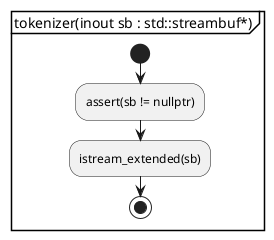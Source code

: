 @startuml tokenizer
partition "tokenizer(inout sb : std::streambuf*)" {
start
	:assert(sb != nullptr);
	:istream_extended(sb);
stop
}
@enduml

@startuml no_token
partition "no_token()" {
start
	:ignore_if_present(any_whitespace_characters | comment);

	:before_no_token_pos = tell();
	if (take_token().has_value()) then (y)
		:seek(before_no_token_pos);
		:return false;
		stop
	else
		:seek(before_no_token_pos);
		:return true;
		stop
	endif
' stop
}
@enduml

@startuml attempt_token
partition "attempt_token(in attempt_token : string_view)" {
start
	:ignore_if_present(any_whitespace_characters | comment);

	:before_take_token_pos = tell();
	if (attempt_token == take_token()) then (y)
		:return true;
		stop
	else
		:seek(before_take_token_pos);
		:return false;
		stop
	endif
'stop
}
@enduml

@startuml promise_token
partition "promise_token(in promise_token_list : initializer_list<string_view>)" {
start
	:ignore_if_present(any_whitespace_characters | comment);

	while (attempt_token in promise_token_list) is (y)
		if (attempt_token(attempt_token)) then (y)
			stop
		endif
	endwhile

	:throw promise_token_failed{tell(), {promise_token_list.begin(), promise_token_list.end()}};
stop
}
@enduml

@startuml take_token
partition "take_token()" {
start
	' HACK: 同じ位置で take_token を呼び出した時に再解析するのではなく、
	'  メモ化しておくことで多少最適化になるかも？
	'  本当に速くなるかどうかは知らない。要検証
	:ignore_if_present(any_whitespace_characters | comment);
	if (eof()) then (y)
		:return nullopt;
		stop
	endif

	' delimiter token
	if (attempt("<<")) then (y)
		:return pdftoken(delimiter_token, "<<");
		stop
	endif
	if (attempt(">>")) then (y)
		:return pdftoken(delimiter_token, ">>");
		stop
	endif

	' % はあり得ない
	if (is_delimiter(peek().value())) then (y)
		:++*this;
		:return pdftoken(delimiter_token, 先読みした文字);
	endif

	' regular token
	:regular_characters : std::string;
	while (peek().has_value() && is_regular(peek().value())) then (y)
		:++*this;
		:regular_characters.push_back(先読みした文字);
	endwhile
	
	:assert(!regular_characters.empty());
	:return pdftoken(regular_token, regular_characters);
stop
}
@enduml
